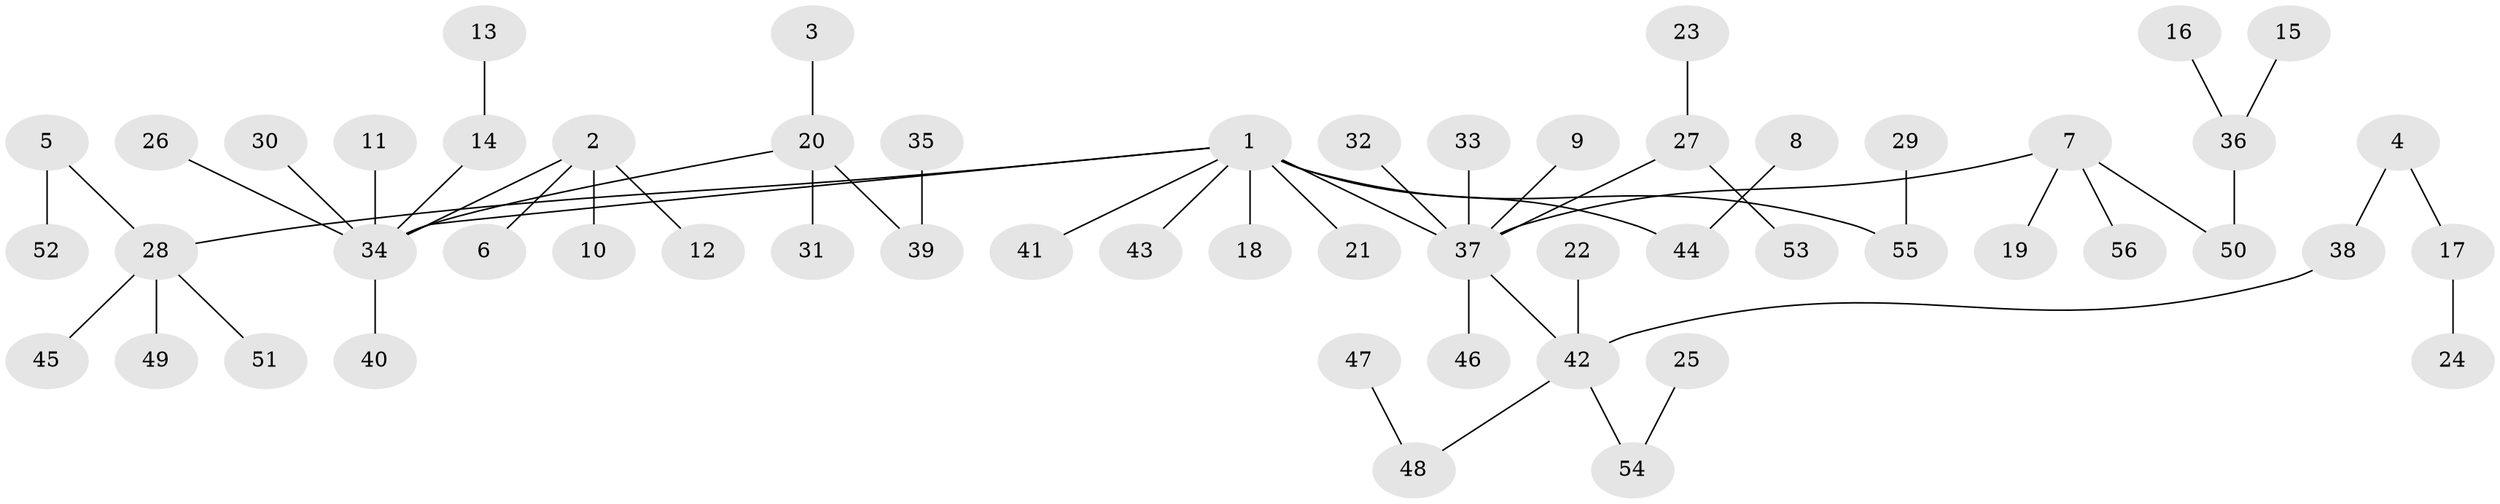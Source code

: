 // original degree distribution, {5: 0.04504504504504504, 3: 0.15315315315315314, 8: 0.009009009009009009, 7: 0.018018018018018018, 4: 0.05405405405405406, 2: 0.16216216216216217, 1: 0.5585585585585585}
// Generated by graph-tools (version 1.1) at 2025/26/03/09/25 03:26:28]
// undirected, 56 vertices, 55 edges
graph export_dot {
graph [start="1"]
  node [color=gray90,style=filled];
  1;
  2;
  3;
  4;
  5;
  6;
  7;
  8;
  9;
  10;
  11;
  12;
  13;
  14;
  15;
  16;
  17;
  18;
  19;
  20;
  21;
  22;
  23;
  24;
  25;
  26;
  27;
  28;
  29;
  30;
  31;
  32;
  33;
  34;
  35;
  36;
  37;
  38;
  39;
  40;
  41;
  42;
  43;
  44;
  45;
  46;
  47;
  48;
  49;
  50;
  51;
  52;
  53;
  54;
  55;
  56;
  1 -- 18 [weight=1.0];
  1 -- 21 [weight=1.0];
  1 -- 28 [weight=1.0];
  1 -- 34 [weight=1.0];
  1 -- 37 [weight=1.0];
  1 -- 41 [weight=1.0];
  1 -- 43 [weight=1.0];
  1 -- 44 [weight=1.0];
  1 -- 55 [weight=1.0];
  2 -- 6 [weight=1.0];
  2 -- 10 [weight=1.0];
  2 -- 12 [weight=1.0];
  2 -- 34 [weight=1.0];
  3 -- 20 [weight=1.0];
  4 -- 17 [weight=1.0];
  4 -- 38 [weight=1.0];
  5 -- 28 [weight=1.0];
  5 -- 52 [weight=1.0];
  7 -- 19 [weight=1.0];
  7 -- 37 [weight=1.0];
  7 -- 50 [weight=1.0];
  7 -- 56 [weight=1.0];
  8 -- 44 [weight=1.0];
  9 -- 37 [weight=1.0];
  11 -- 34 [weight=1.0];
  13 -- 14 [weight=1.0];
  14 -- 34 [weight=1.0];
  15 -- 36 [weight=1.0];
  16 -- 36 [weight=1.0];
  17 -- 24 [weight=1.0];
  20 -- 31 [weight=1.0];
  20 -- 34 [weight=1.0];
  20 -- 39 [weight=1.0];
  22 -- 42 [weight=1.0];
  23 -- 27 [weight=1.0];
  25 -- 54 [weight=1.0];
  26 -- 34 [weight=1.0];
  27 -- 37 [weight=1.0];
  27 -- 53 [weight=1.0];
  28 -- 45 [weight=1.0];
  28 -- 49 [weight=1.0];
  28 -- 51 [weight=1.0];
  29 -- 55 [weight=1.0];
  30 -- 34 [weight=1.0];
  32 -- 37 [weight=1.0];
  33 -- 37 [weight=1.0];
  34 -- 40 [weight=1.0];
  35 -- 39 [weight=1.0];
  36 -- 50 [weight=1.0];
  37 -- 42 [weight=1.0];
  37 -- 46 [weight=1.0];
  38 -- 42 [weight=1.0];
  42 -- 48 [weight=1.0];
  42 -- 54 [weight=1.0];
  47 -- 48 [weight=1.0];
}
